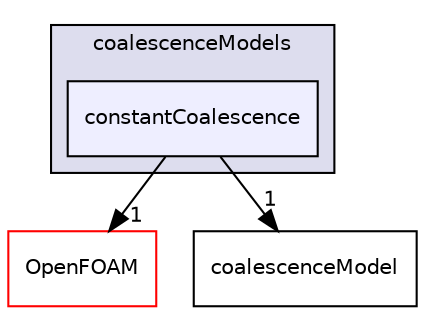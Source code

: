 digraph "src/phaseSystemModels/reactingEulerFoam/phaseSystems/populationBalanceModel/coalescenceModels/constantCoalescence" {
  bgcolor=transparent;
  compound=true
  node [ fontsize="10", fontname="Helvetica"];
  edge [ labelfontsize="10", labelfontname="Helvetica"];
  subgraph clusterdir_0721f517baf771ec8d7656b8f5235e03 {
    graph [ bgcolor="#ddddee", pencolor="black", label="coalescenceModels" fontname="Helvetica", fontsize="10", URL="dir_0721f517baf771ec8d7656b8f5235e03.html"]
  dir_1cf20db7250329d557375b60eaae5f8a [shape=box, label="constantCoalescence", style="filled", fillcolor="#eeeeff", pencolor="black", URL="dir_1cf20db7250329d557375b60eaae5f8a.html"];
  }
  dir_c5473ff19b20e6ec4dfe5c310b3778a8 [shape=box label="OpenFOAM" color="red" URL="dir_c5473ff19b20e6ec4dfe5c310b3778a8.html"];
  dir_266a22525b8231633db5495286b1dd46 [shape=box label="coalescenceModel" URL="dir_266a22525b8231633db5495286b1dd46.html"];
  dir_1cf20db7250329d557375b60eaae5f8a->dir_c5473ff19b20e6ec4dfe5c310b3778a8 [headlabel="1", labeldistance=1.5 headhref="dir_003269_002151.html"];
  dir_1cf20db7250329d557375b60eaae5f8a->dir_266a22525b8231633db5495286b1dd46 [headlabel="1", labeldistance=1.5 headhref="dir_003269_003268.html"];
}
